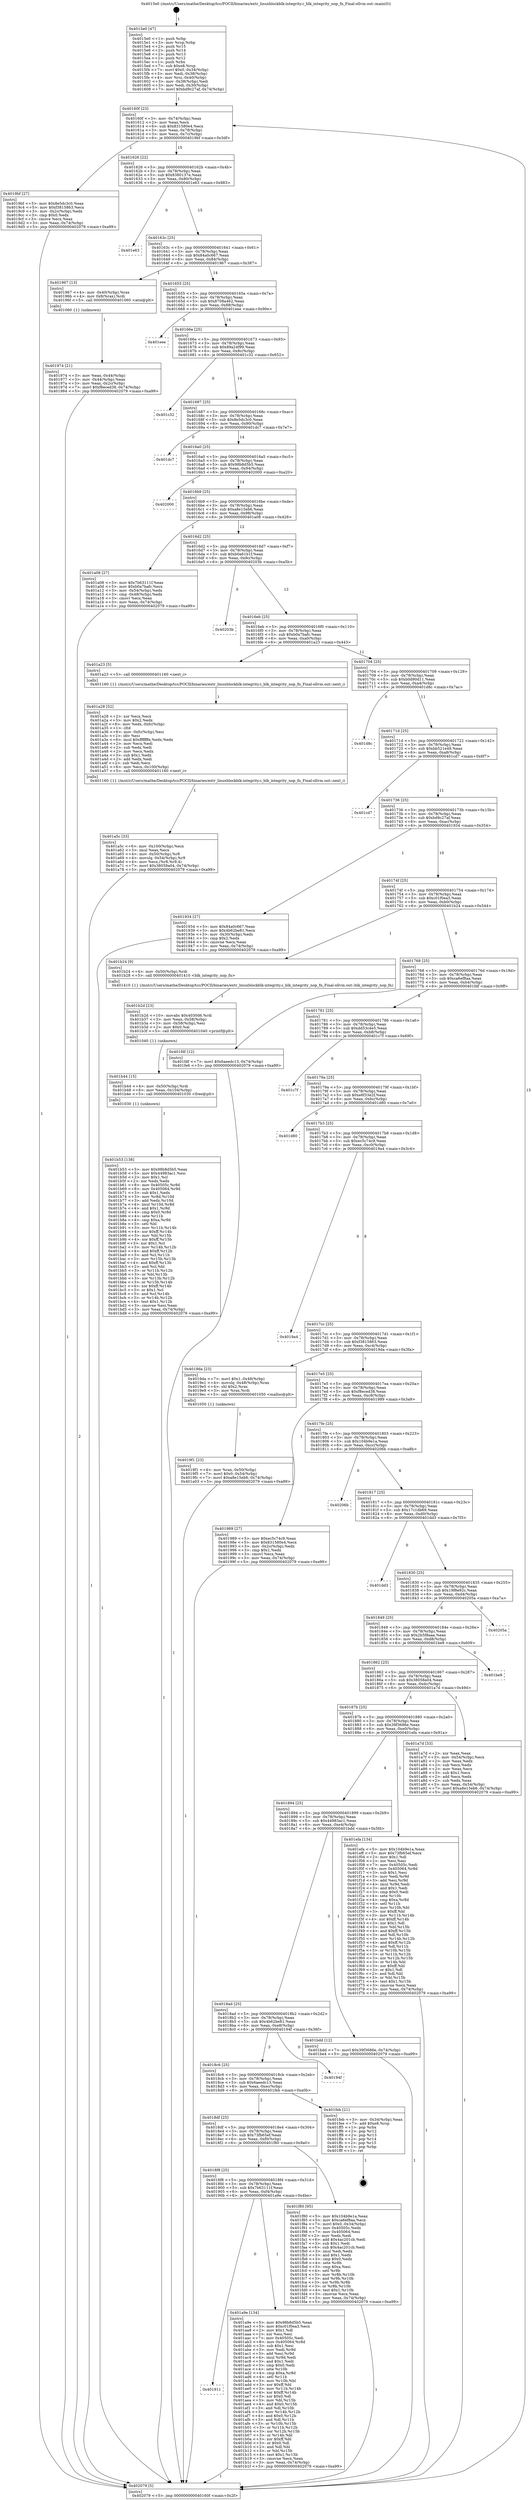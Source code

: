 digraph "0x4015e0" {
  label = "0x4015e0 (/mnt/c/Users/mathe/Desktop/tcc/POCII/binaries/extr_linuxblockblk-integrity.c_blk_integrity_nop_fn_Final-ollvm.out::main(0))"
  labelloc = "t"
  node[shape=record]

  Entry [label="",width=0.3,height=0.3,shape=circle,fillcolor=black,style=filled]
  "0x40160f" [label="{
     0x40160f [23]\l
     | [instrs]\l
     &nbsp;&nbsp;0x40160f \<+3\>: mov -0x74(%rbp),%eax\l
     &nbsp;&nbsp;0x401612 \<+2\>: mov %eax,%ecx\l
     &nbsp;&nbsp;0x401614 \<+6\>: sub $0x831580e4,%ecx\l
     &nbsp;&nbsp;0x40161a \<+3\>: mov %eax,-0x78(%rbp)\l
     &nbsp;&nbsp;0x40161d \<+3\>: mov %ecx,-0x7c(%rbp)\l
     &nbsp;&nbsp;0x401620 \<+6\>: je 00000000004019bf \<main+0x3df\>\l
  }"]
  "0x4019bf" [label="{
     0x4019bf [27]\l
     | [instrs]\l
     &nbsp;&nbsp;0x4019bf \<+5\>: mov $0x8e5dc3c0,%eax\l
     &nbsp;&nbsp;0x4019c4 \<+5\>: mov $0xf3815863,%ecx\l
     &nbsp;&nbsp;0x4019c9 \<+3\>: mov -0x2c(%rbp),%edx\l
     &nbsp;&nbsp;0x4019cc \<+3\>: cmp $0x0,%edx\l
     &nbsp;&nbsp;0x4019cf \<+3\>: cmove %ecx,%eax\l
     &nbsp;&nbsp;0x4019d2 \<+3\>: mov %eax,-0x74(%rbp)\l
     &nbsp;&nbsp;0x4019d5 \<+5\>: jmp 0000000000402079 \<main+0xa99\>\l
  }"]
  "0x401626" [label="{
     0x401626 [22]\l
     | [instrs]\l
     &nbsp;&nbsp;0x401626 \<+5\>: jmp 000000000040162b \<main+0x4b\>\l
     &nbsp;&nbsp;0x40162b \<+3\>: mov -0x78(%rbp),%eax\l
     &nbsp;&nbsp;0x40162e \<+5\>: sub $0x8380137e,%eax\l
     &nbsp;&nbsp;0x401633 \<+3\>: mov %eax,-0x80(%rbp)\l
     &nbsp;&nbsp;0x401636 \<+6\>: je 0000000000401e63 \<main+0x883\>\l
  }"]
  Exit [label="",width=0.3,height=0.3,shape=circle,fillcolor=black,style=filled,peripheries=2]
  "0x401e63" [label="{
     0x401e63\l
  }", style=dashed]
  "0x40163c" [label="{
     0x40163c [25]\l
     | [instrs]\l
     &nbsp;&nbsp;0x40163c \<+5\>: jmp 0000000000401641 \<main+0x61\>\l
     &nbsp;&nbsp;0x401641 \<+3\>: mov -0x78(%rbp),%eax\l
     &nbsp;&nbsp;0x401644 \<+5\>: sub $0x84a0c667,%eax\l
     &nbsp;&nbsp;0x401649 \<+6\>: mov %eax,-0x84(%rbp)\l
     &nbsp;&nbsp;0x40164f \<+6\>: je 0000000000401967 \<main+0x387\>\l
  }"]
  "0x401b53" [label="{
     0x401b53 [138]\l
     | [instrs]\l
     &nbsp;&nbsp;0x401b53 \<+5\>: mov $0x98b8d5b5,%eax\l
     &nbsp;&nbsp;0x401b58 \<+5\>: mov $0x44983ac1,%esi\l
     &nbsp;&nbsp;0x401b5d \<+2\>: mov $0x1,%cl\l
     &nbsp;&nbsp;0x401b5f \<+2\>: xor %edx,%edx\l
     &nbsp;&nbsp;0x401b61 \<+8\>: mov 0x40505c,%r8d\l
     &nbsp;&nbsp;0x401b69 \<+8\>: mov 0x405064,%r9d\l
     &nbsp;&nbsp;0x401b71 \<+3\>: sub $0x1,%edx\l
     &nbsp;&nbsp;0x401b74 \<+3\>: mov %r8d,%r10d\l
     &nbsp;&nbsp;0x401b77 \<+3\>: add %edx,%r10d\l
     &nbsp;&nbsp;0x401b7a \<+4\>: imul %r10d,%r8d\l
     &nbsp;&nbsp;0x401b7e \<+4\>: and $0x1,%r8d\l
     &nbsp;&nbsp;0x401b82 \<+4\>: cmp $0x0,%r8d\l
     &nbsp;&nbsp;0x401b86 \<+4\>: sete %r11b\l
     &nbsp;&nbsp;0x401b8a \<+4\>: cmp $0xa,%r9d\l
     &nbsp;&nbsp;0x401b8e \<+3\>: setl %bl\l
     &nbsp;&nbsp;0x401b91 \<+3\>: mov %r11b,%r14b\l
     &nbsp;&nbsp;0x401b94 \<+4\>: xor $0xff,%r14b\l
     &nbsp;&nbsp;0x401b98 \<+3\>: mov %bl,%r15b\l
     &nbsp;&nbsp;0x401b9b \<+4\>: xor $0xff,%r15b\l
     &nbsp;&nbsp;0x401b9f \<+3\>: xor $0x1,%cl\l
     &nbsp;&nbsp;0x401ba2 \<+3\>: mov %r14b,%r12b\l
     &nbsp;&nbsp;0x401ba5 \<+4\>: and $0xff,%r12b\l
     &nbsp;&nbsp;0x401ba9 \<+3\>: and %cl,%r11b\l
     &nbsp;&nbsp;0x401bac \<+3\>: mov %r15b,%r13b\l
     &nbsp;&nbsp;0x401baf \<+4\>: and $0xff,%r13b\l
     &nbsp;&nbsp;0x401bb3 \<+2\>: and %cl,%bl\l
     &nbsp;&nbsp;0x401bb5 \<+3\>: or %r11b,%r12b\l
     &nbsp;&nbsp;0x401bb8 \<+3\>: or %bl,%r13b\l
     &nbsp;&nbsp;0x401bbb \<+3\>: xor %r13b,%r12b\l
     &nbsp;&nbsp;0x401bbe \<+3\>: or %r15b,%r14b\l
     &nbsp;&nbsp;0x401bc1 \<+4\>: xor $0xff,%r14b\l
     &nbsp;&nbsp;0x401bc5 \<+3\>: or $0x1,%cl\l
     &nbsp;&nbsp;0x401bc8 \<+3\>: and %cl,%r14b\l
     &nbsp;&nbsp;0x401bcb \<+3\>: or %r14b,%r12b\l
     &nbsp;&nbsp;0x401bce \<+4\>: test $0x1,%r12b\l
     &nbsp;&nbsp;0x401bd2 \<+3\>: cmovne %esi,%eax\l
     &nbsp;&nbsp;0x401bd5 \<+3\>: mov %eax,-0x74(%rbp)\l
     &nbsp;&nbsp;0x401bd8 \<+5\>: jmp 0000000000402079 \<main+0xa99\>\l
  }"]
  "0x401967" [label="{
     0x401967 [13]\l
     | [instrs]\l
     &nbsp;&nbsp;0x401967 \<+4\>: mov -0x40(%rbp),%rax\l
     &nbsp;&nbsp;0x40196b \<+4\>: mov 0x8(%rax),%rdi\l
     &nbsp;&nbsp;0x40196f \<+5\>: call 0000000000401060 \<atoi@plt\>\l
     | [calls]\l
     &nbsp;&nbsp;0x401060 \{1\} (unknown)\l
  }"]
  "0x401655" [label="{
     0x401655 [25]\l
     | [instrs]\l
     &nbsp;&nbsp;0x401655 \<+5\>: jmp 000000000040165a \<main+0x7a\>\l
     &nbsp;&nbsp;0x40165a \<+3\>: mov -0x78(%rbp),%eax\l
     &nbsp;&nbsp;0x40165d \<+5\>: sub $0x8708a462,%eax\l
     &nbsp;&nbsp;0x401662 \<+6\>: mov %eax,-0x88(%rbp)\l
     &nbsp;&nbsp;0x401668 \<+6\>: je 0000000000401eee \<main+0x90e\>\l
  }"]
  "0x401b44" [label="{
     0x401b44 [15]\l
     | [instrs]\l
     &nbsp;&nbsp;0x401b44 \<+4\>: mov -0x50(%rbp),%rdi\l
     &nbsp;&nbsp;0x401b48 \<+6\>: mov %eax,-0x104(%rbp)\l
     &nbsp;&nbsp;0x401b4e \<+5\>: call 0000000000401030 \<free@plt\>\l
     | [calls]\l
     &nbsp;&nbsp;0x401030 \{1\} (unknown)\l
  }"]
  "0x401eee" [label="{
     0x401eee\l
  }", style=dashed]
  "0x40166e" [label="{
     0x40166e [25]\l
     | [instrs]\l
     &nbsp;&nbsp;0x40166e \<+5\>: jmp 0000000000401673 \<main+0x93\>\l
     &nbsp;&nbsp;0x401673 \<+3\>: mov -0x78(%rbp),%eax\l
     &nbsp;&nbsp;0x401676 \<+5\>: sub $0x89a24f99,%eax\l
     &nbsp;&nbsp;0x40167b \<+6\>: mov %eax,-0x8c(%rbp)\l
     &nbsp;&nbsp;0x401681 \<+6\>: je 0000000000401c32 \<main+0x652\>\l
  }"]
  "0x401b2d" [label="{
     0x401b2d [23]\l
     | [instrs]\l
     &nbsp;&nbsp;0x401b2d \<+10\>: movabs $0x4030d6,%rdi\l
     &nbsp;&nbsp;0x401b37 \<+3\>: mov %eax,-0x58(%rbp)\l
     &nbsp;&nbsp;0x401b3a \<+3\>: mov -0x58(%rbp),%esi\l
     &nbsp;&nbsp;0x401b3d \<+2\>: mov $0x0,%al\l
     &nbsp;&nbsp;0x401b3f \<+5\>: call 0000000000401040 \<printf@plt\>\l
     | [calls]\l
     &nbsp;&nbsp;0x401040 \{1\} (unknown)\l
  }"]
  "0x401c32" [label="{
     0x401c32\l
  }", style=dashed]
  "0x401687" [label="{
     0x401687 [25]\l
     | [instrs]\l
     &nbsp;&nbsp;0x401687 \<+5\>: jmp 000000000040168c \<main+0xac\>\l
     &nbsp;&nbsp;0x40168c \<+3\>: mov -0x78(%rbp),%eax\l
     &nbsp;&nbsp;0x40168f \<+5\>: sub $0x8e5dc3c0,%eax\l
     &nbsp;&nbsp;0x401694 \<+6\>: mov %eax,-0x90(%rbp)\l
     &nbsp;&nbsp;0x40169a \<+6\>: je 0000000000401dc7 \<main+0x7e7\>\l
  }"]
  "0x401911" [label="{
     0x401911\l
  }", style=dashed]
  "0x401dc7" [label="{
     0x401dc7\l
  }", style=dashed]
  "0x4016a0" [label="{
     0x4016a0 [25]\l
     | [instrs]\l
     &nbsp;&nbsp;0x4016a0 \<+5\>: jmp 00000000004016a5 \<main+0xc5\>\l
     &nbsp;&nbsp;0x4016a5 \<+3\>: mov -0x78(%rbp),%eax\l
     &nbsp;&nbsp;0x4016a8 \<+5\>: sub $0x98b8d5b5,%eax\l
     &nbsp;&nbsp;0x4016ad \<+6\>: mov %eax,-0x94(%rbp)\l
     &nbsp;&nbsp;0x4016b3 \<+6\>: je 0000000000402000 \<main+0xa20\>\l
  }"]
  "0x401a9e" [label="{
     0x401a9e [134]\l
     | [instrs]\l
     &nbsp;&nbsp;0x401a9e \<+5\>: mov $0x98b8d5b5,%eax\l
     &nbsp;&nbsp;0x401aa3 \<+5\>: mov $0xc01f0ea3,%ecx\l
     &nbsp;&nbsp;0x401aa8 \<+2\>: mov $0x1,%dl\l
     &nbsp;&nbsp;0x401aaa \<+2\>: xor %esi,%esi\l
     &nbsp;&nbsp;0x401aac \<+7\>: mov 0x40505c,%edi\l
     &nbsp;&nbsp;0x401ab3 \<+8\>: mov 0x405064,%r8d\l
     &nbsp;&nbsp;0x401abb \<+3\>: sub $0x1,%esi\l
     &nbsp;&nbsp;0x401abe \<+3\>: mov %edi,%r9d\l
     &nbsp;&nbsp;0x401ac1 \<+3\>: add %esi,%r9d\l
     &nbsp;&nbsp;0x401ac4 \<+4\>: imul %r9d,%edi\l
     &nbsp;&nbsp;0x401ac8 \<+3\>: and $0x1,%edi\l
     &nbsp;&nbsp;0x401acb \<+3\>: cmp $0x0,%edi\l
     &nbsp;&nbsp;0x401ace \<+4\>: sete %r10b\l
     &nbsp;&nbsp;0x401ad2 \<+4\>: cmp $0xa,%r8d\l
     &nbsp;&nbsp;0x401ad6 \<+4\>: setl %r11b\l
     &nbsp;&nbsp;0x401ada \<+3\>: mov %r10b,%bl\l
     &nbsp;&nbsp;0x401add \<+3\>: xor $0xff,%bl\l
     &nbsp;&nbsp;0x401ae0 \<+3\>: mov %r11b,%r14b\l
     &nbsp;&nbsp;0x401ae3 \<+4\>: xor $0xff,%r14b\l
     &nbsp;&nbsp;0x401ae7 \<+3\>: xor $0x0,%dl\l
     &nbsp;&nbsp;0x401aea \<+3\>: mov %bl,%r15b\l
     &nbsp;&nbsp;0x401aed \<+4\>: and $0x0,%r15b\l
     &nbsp;&nbsp;0x401af1 \<+3\>: and %dl,%r10b\l
     &nbsp;&nbsp;0x401af4 \<+3\>: mov %r14b,%r12b\l
     &nbsp;&nbsp;0x401af7 \<+4\>: and $0x0,%r12b\l
     &nbsp;&nbsp;0x401afb \<+3\>: and %dl,%r11b\l
     &nbsp;&nbsp;0x401afe \<+3\>: or %r10b,%r15b\l
     &nbsp;&nbsp;0x401b01 \<+3\>: or %r11b,%r12b\l
     &nbsp;&nbsp;0x401b04 \<+3\>: xor %r12b,%r15b\l
     &nbsp;&nbsp;0x401b07 \<+3\>: or %r14b,%bl\l
     &nbsp;&nbsp;0x401b0a \<+3\>: xor $0xff,%bl\l
     &nbsp;&nbsp;0x401b0d \<+3\>: or $0x0,%dl\l
     &nbsp;&nbsp;0x401b10 \<+2\>: and %dl,%bl\l
     &nbsp;&nbsp;0x401b12 \<+3\>: or %bl,%r15b\l
     &nbsp;&nbsp;0x401b15 \<+4\>: test $0x1,%r15b\l
     &nbsp;&nbsp;0x401b19 \<+3\>: cmovne %ecx,%eax\l
     &nbsp;&nbsp;0x401b1c \<+3\>: mov %eax,-0x74(%rbp)\l
     &nbsp;&nbsp;0x401b1f \<+5\>: jmp 0000000000402079 \<main+0xa99\>\l
  }"]
  "0x402000" [label="{
     0x402000\l
  }", style=dashed]
  "0x4016b9" [label="{
     0x4016b9 [25]\l
     | [instrs]\l
     &nbsp;&nbsp;0x4016b9 \<+5\>: jmp 00000000004016be \<main+0xde\>\l
     &nbsp;&nbsp;0x4016be \<+3\>: mov -0x78(%rbp),%eax\l
     &nbsp;&nbsp;0x4016c1 \<+5\>: sub $0xa8e15eb6,%eax\l
     &nbsp;&nbsp;0x4016c6 \<+6\>: mov %eax,-0x98(%rbp)\l
     &nbsp;&nbsp;0x4016cc \<+6\>: je 0000000000401a08 \<main+0x428\>\l
  }"]
  "0x4018f8" [label="{
     0x4018f8 [25]\l
     | [instrs]\l
     &nbsp;&nbsp;0x4018f8 \<+5\>: jmp 00000000004018fd \<main+0x31d\>\l
     &nbsp;&nbsp;0x4018fd \<+3\>: mov -0x78(%rbp),%eax\l
     &nbsp;&nbsp;0x401900 \<+5\>: sub $0x7b63111f,%eax\l
     &nbsp;&nbsp;0x401905 \<+6\>: mov %eax,-0xf4(%rbp)\l
     &nbsp;&nbsp;0x40190b \<+6\>: je 0000000000401a9e \<main+0x4be\>\l
  }"]
  "0x401a08" [label="{
     0x401a08 [27]\l
     | [instrs]\l
     &nbsp;&nbsp;0x401a08 \<+5\>: mov $0x7b63111f,%eax\l
     &nbsp;&nbsp;0x401a0d \<+5\>: mov $0xb0a7bafc,%ecx\l
     &nbsp;&nbsp;0x401a12 \<+3\>: mov -0x54(%rbp),%edx\l
     &nbsp;&nbsp;0x401a15 \<+3\>: cmp -0x48(%rbp),%edx\l
     &nbsp;&nbsp;0x401a18 \<+3\>: cmovl %ecx,%eax\l
     &nbsp;&nbsp;0x401a1b \<+3\>: mov %eax,-0x74(%rbp)\l
     &nbsp;&nbsp;0x401a1e \<+5\>: jmp 0000000000402079 \<main+0xa99\>\l
  }"]
  "0x4016d2" [label="{
     0x4016d2 [25]\l
     | [instrs]\l
     &nbsp;&nbsp;0x4016d2 \<+5\>: jmp 00000000004016d7 \<main+0xf7\>\l
     &nbsp;&nbsp;0x4016d7 \<+3\>: mov -0x78(%rbp),%eax\l
     &nbsp;&nbsp;0x4016da \<+5\>: sub $0xb0a61b1f,%eax\l
     &nbsp;&nbsp;0x4016df \<+6\>: mov %eax,-0x9c(%rbp)\l
     &nbsp;&nbsp;0x4016e5 \<+6\>: je 000000000040203b \<main+0xa5b\>\l
  }"]
  "0x401f80" [label="{
     0x401f80 [95]\l
     | [instrs]\l
     &nbsp;&nbsp;0x401f80 \<+5\>: mov $0x104b9e1a,%eax\l
     &nbsp;&nbsp;0x401f85 \<+5\>: mov $0xca6ef8aa,%ecx\l
     &nbsp;&nbsp;0x401f8a \<+7\>: movl $0x0,-0x34(%rbp)\l
     &nbsp;&nbsp;0x401f91 \<+7\>: mov 0x40505c,%edx\l
     &nbsp;&nbsp;0x401f98 \<+7\>: mov 0x405064,%esi\l
     &nbsp;&nbsp;0x401f9f \<+2\>: mov %edx,%edi\l
     &nbsp;&nbsp;0x401fa1 \<+6\>: add $0x4ac201cb,%edi\l
     &nbsp;&nbsp;0x401fa7 \<+3\>: sub $0x1,%edi\l
     &nbsp;&nbsp;0x401faa \<+6\>: sub $0x4ac201cb,%edi\l
     &nbsp;&nbsp;0x401fb0 \<+3\>: imul %edi,%edx\l
     &nbsp;&nbsp;0x401fb3 \<+3\>: and $0x1,%edx\l
     &nbsp;&nbsp;0x401fb6 \<+3\>: cmp $0x0,%edx\l
     &nbsp;&nbsp;0x401fb9 \<+4\>: sete %r8b\l
     &nbsp;&nbsp;0x401fbd \<+3\>: cmp $0xa,%esi\l
     &nbsp;&nbsp;0x401fc0 \<+4\>: setl %r9b\l
     &nbsp;&nbsp;0x401fc4 \<+3\>: mov %r8b,%r10b\l
     &nbsp;&nbsp;0x401fc7 \<+3\>: and %r9b,%r10b\l
     &nbsp;&nbsp;0x401fca \<+3\>: xor %r9b,%r8b\l
     &nbsp;&nbsp;0x401fcd \<+3\>: or %r8b,%r10b\l
     &nbsp;&nbsp;0x401fd0 \<+4\>: test $0x1,%r10b\l
     &nbsp;&nbsp;0x401fd4 \<+3\>: cmovne %ecx,%eax\l
     &nbsp;&nbsp;0x401fd7 \<+3\>: mov %eax,-0x74(%rbp)\l
     &nbsp;&nbsp;0x401fda \<+5\>: jmp 0000000000402079 \<main+0xa99\>\l
  }"]
  "0x40203b" [label="{
     0x40203b\l
  }", style=dashed]
  "0x4016eb" [label="{
     0x4016eb [25]\l
     | [instrs]\l
     &nbsp;&nbsp;0x4016eb \<+5\>: jmp 00000000004016f0 \<main+0x110\>\l
     &nbsp;&nbsp;0x4016f0 \<+3\>: mov -0x78(%rbp),%eax\l
     &nbsp;&nbsp;0x4016f3 \<+5\>: sub $0xb0a7bafc,%eax\l
     &nbsp;&nbsp;0x4016f8 \<+6\>: mov %eax,-0xa0(%rbp)\l
     &nbsp;&nbsp;0x4016fe \<+6\>: je 0000000000401a23 \<main+0x443\>\l
  }"]
  "0x4018df" [label="{
     0x4018df [25]\l
     | [instrs]\l
     &nbsp;&nbsp;0x4018df \<+5\>: jmp 00000000004018e4 \<main+0x304\>\l
     &nbsp;&nbsp;0x4018e4 \<+3\>: mov -0x78(%rbp),%eax\l
     &nbsp;&nbsp;0x4018e7 \<+5\>: sub $0x73fb65ef,%eax\l
     &nbsp;&nbsp;0x4018ec \<+6\>: mov %eax,-0xf0(%rbp)\l
     &nbsp;&nbsp;0x4018f2 \<+6\>: je 0000000000401f80 \<main+0x9a0\>\l
  }"]
  "0x401a23" [label="{
     0x401a23 [5]\l
     | [instrs]\l
     &nbsp;&nbsp;0x401a23 \<+5\>: call 0000000000401160 \<next_i\>\l
     | [calls]\l
     &nbsp;&nbsp;0x401160 \{1\} (/mnt/c/Users/mathe/Desktop/tcc/POCII/binaries/extr_linuxblockblk-integrity.c_blk_integrity_nop_fn_Final-ollvm.out::next_i)\l
  }"]
  "0x401704" [label="{
     0x401704 [25]\l
     | [instrs]\l
     &nbsp;&nbsp;0x401704 \<+5\>: jmp 0000000000401709 \<main+0x129\>\l
     &nbsp;&nbsp;0x401709 \<+3\>: mov -0x78(%rbp),%eax\l
     &nbsp;&nbsp;0x40170c \<+5\>: sub $0xb0d90d11,%eax\l
     &nbsp;&nbsp;0x401711 \<+6\>: mov %eax,-0xa4(%rbp)\l
     &nbsp;&nbsp;0x401717 \<+6\>: je 0000000000401d8c \<main+0x7ac\>\l
  }"]
  "0x401feb" [label="{
     0x401feb [21]\l
     | [instrs]\l
     &nbsp;&nbsp;0x401feb \<+3\>: mov -0x34(%rbp),%eax\l
     &nbsp;&nbsp;0x401fee \<+7\>: add $0xe8,%rsp\l
     &nbsp;&nbsp;0x401ff5 \<+1\>: pop %rbx\l
     &nbsp;&nbsp;0x401ff6 \<+2\>: pop %r12\l
     &nbsp;&nbsp;0x401ff8 \<+2\>: pop %r13\l
     &nbsp;&nbsp;0x401ffa \<+2\>: pop %r14\l
     &nbsp;&nbsp;0x401ffc \<+2\>: pop %r15\l
     &nbsp;&nbsp;0x401ffe \<+1\>: pop %rbp\l
     &nbsp;&nbsp;0x401fff \<+1\>: ret\l
  }"]
  "0x401d8c" [label="{
     0x401d8c\l
  }", style=dashed]
  "0x40171d" [label="{
     0x40171d [25]\l
     | [instrs]\l
     &nbsp;&nbsp;0x40171d \<+5\>: jmp 0000000000401722 \<main+0x142\>\l
     &nbsp;&nbsp;0x401722 \<+3\>: mov -0x78(%rbp),%eax\l
     &nbsp;&nbsp;0x401725 \<+5\>: sub $0xbb521e49,%eax\l
     &nbsp;&nbsp;0x40172a \<+6\>: mov %eax,-0xa8(%rbp)\l
     &nbsp;&nbsp;0x401730 \<+6\>: je 0000000000401cd7 \<main+0x6f7\>\l
  }"]
  "0x4018c6" [label="{
     0x4018c6 [25]\l
     | [instrs]\l
     &nbsp;&nbsp;0x4018c6 \<+5\>: jmp 00000000004018cb \<main+0x2eb\>\l
     &nbsp;&nbsp;0x4018cb \<+3\>: mov -0x78(%rbp),%eax\l
     &nbsp;&nbsp;0x4018ce \<+5\>: sub $0x6aeedc13,%eax\l
     &nbsp;&nbsp;0x4018d3 \<+6\>: mov %eax,-0xec(%rbp)\l
     &nbsp;&nbsp;0x4018d9 \<+6\>: je 0000000000401feb \<main+0xa0b\>\l
  }"]
  "0x401cd7" [label="{
     0x401cd7\l
  }", style=dashed]
  "0x401736" [label="{
     0x401736 [25]\l
     | [instrs]\l
     &nbsp;&nbsp;0x401736 \<+5\>: jmp 000000000040173b \<main+0x15b\>\l
     &nbsp;&nbsp;0x40173b \<+3\>: mov -0x78(%rbp),%eax\l
     &nbsp;&nbsp;0x40173e \<+5\>: sub $0xbd9c27af,%eax\l
     &nbsp;&nbsp;0x401743 \<+6\>: mov %eax,-0xac(%rbp)\l
     &nbsp;&nbsp;0x401749 \<+6\>: je 0000000000401934 \<main+0x354\>\l
  }"]
  "0x40194f" [label="{
     0x40194f\l
  }", style=dashed]
  "0x401934" [label="{
     0x401934 [27]\l
     | [instrs]\l
     &nbsp;&nbsp;0x401934 \<+5\>: mov $0x84a0c667,%eax\l
     &nbsp;&nbsp;0x401939 \<+5\>: mov $0x4b62be81,%ecx\l
     &nbsp;&nbsp;0x40193e \<+3\>: mov -0x30(%rbp),%edx\l
     &nbsp;&nbsp;0x401941 \<+3\>: cmp $0x2,%edx\l
     &nbsp;&nbsp;0x401944 \<+3\>: cmovne %ecx,%eax\l
     &nbsp;&nbsp;0x401947 \<+3\>: mov %eax,-0x74(%rbp)\l
     &nbsp;&nbsp;0x40194a \<+5\>: jmp 0000000000402079 \<main+0xa99\>\l
  }"]
  "0x40174f" [label="{
     0x40174f [25]\l
     | [instrs]\l
     &nbsp;&nbsp;0x40174f \<+5\>: jmp 0000000000401754 \<main+0x174\>\l
     &nbsp;&nbsp;0x401754 \<+3\>: mov -0x78(%rbp),%eax\l
     &nbsp;&nbsp;0x401757 \<+5\>: sub $0xc01f0ea3,%eax\l
     &nbsp;&nbsp;0x40175c \<+6\>: mov %eax,-0xb0(%rbp)\l
     &nbsp;&nbsp;0x401762 \<+6\>: je 0000000000401b24 \<main+0x544\>\l
  }"]
  "0x402079" [label="{
     0x402079 [5]\l
     | [instrs]\l
     &nbsp;&nbsp;0x402079 \<+5\>: jmp 000000000040160f \<main+0x2f\>\l
  }"]
  "0x4015e0" [label="{
     0x4015e0 [47]\l
     | [instrs]\l
     &nbsp;&nbsp;0x4015e0 \<+1\>: push %rbp\l
     &nbsp;&nbsp;0x4015e1 \<+3\>: mov %rsp,%rbp\l
     &nbsp;&nbsp;0x4015e4 \<+2\>: push %r15\l
     &nbsp;&nbsp;0x4015e6 \<+2\>: push %r14\l
     &nbsp;&nbsp;0x4015e8 \<+2\>: push %r13\l
     &nbsp;&nbsp;0x4015ea \<+2\>: push %r12\l
     &nbsp;&nbsp;0x4015ec \<+1\>: push %rbx\l
     &nbsp;&nbsp;0x4015ed \<+7\>: sub $0xe8,%rsp\l
     &nbsp;&nbsp;0x4015f4 \<+7\>: movl $0x0,-0x34(%rbp)\l
     &nbsp;&nbsp;0x4015fb \<+3\>: mov %edi,-0x38(%rbp)\l
     &nbsp;&nbsp;0x4015fe \<+4\>: mov %rsi,-0x40(%rbp)\l
     &nbsp;&nbsp;0x401602 \<+3\>: mov -0x38(%rbp),%edi\l
     &nbsp;&nbsp;0x401605 \<+3\>: mov %edi,-0x30(%rbp)\l
     &nbsp;&nbsp;0x401608 \<+7\>: movl $0xbd9c27af,-0x74(%rbp)\l
  }"]
  "0x401974" [label="{
     0x401974 [21]\l
     | [instrs]\l
     &nbsp;&nbsp;0x401974 \<+3\>: mov %eax,-0x44(%rbp)\l
     &nbsp;&nbsp;0x401977 \<+3\>: mov -0x44(%rbp),%eax\l
     &nbsp;&nbsp;0x40197a \<+3\>: mov %eax,-0x2c(%rbp)\l
     &nbsp;&nbsp;0x40197d \<+7\>: movl $0xf8eced38,-0x74(%rbp)\l
     &nbsp;&nbsp;0x401984 \<+5\>: jmp 0000000000402079 \<main+0xa99\>\l
  }"]
  "0x4018ad" [label="{
     0x4018ad [25]\l
     | [instrs]\l
     &nbsp;&nbsp;0x4018ad \<+5\>: jmp 00000000004018b2 \<main+0x2d2\>\l
     &nbsp;&nbsp;0x4018b2 \<+3\>: mov -0x78(%rbp),%eax\l
     &nbsp;&nbsp;0x4018b5 \<+5\>: sub $0x4b62be81,%eax\l
     &nbsp;&nbsp;0x4018ba \<+6\>: mov %eax,-0xe8(%rbp)\l
     &nbsp;&nbsp;0x4018c0 \<+6\>: je 000000000040194f \<main+0x36f\>\l
  }"]
  "0x401b24" [label="{
     0x401b24 [9]\l
     | [instrs]\l
     &nbsp;&nbsp;0x401b24 \<+4\>: mov -0x50(%rbp),%rdi\l
     &nbsp;&nbsp;0x401b28 \<+5\>: call 0000000000401410 \<blk_integrity_nop_fn\>\l
     | [calls]\l
     &nbsp;&nbsp;0x401410 \{1\} (/mnt/c/Users/mathe/Desktop/tcc/POCII/binaries/extr_linuxblockblk-integrity.c_blk_integrity_nop_fn_Final-ollvm.out::blk_integrity_nop_fn)\l
  }"]
  "0x401768" [label="{
     0x401768 [25]\l
     | [instrs]\l
     &nbsp;&nbsp;0x401768 \<+5\>: jmp 000000000040176d \<main+0x18d\>\l
     &nbsp;&nbsp;0x40176d \<+3\>: mov -0x78(%rbp),%eax\l
     &nbsp;&nbsp;0x401770 \<+5\>: sub $0xca6ef8aa,%eax\l
     &nbsp;&nbsp;0x401775 \<+6\>: mov %eax,-0xb4(%rbp)\l
     &nbsp;&nbsp;0x40177b \<+6\>: je 0000000000401fdf \<main+0x9ff\>\l
  }"]
  "0x401bdd" [label="{
     0x401bdd [12]\l
     | [instrs]\l
     &nbsp;&nbsp;0x401bdd \<+7\>: movl $0x39f3686e,-0x74(%rbp)\l
     &nbsp;&nbsp;0x401be4 \<+5\>: jmp 0000000000402079 \<main+0xa99\>\l
  }"]
  "0x401fdf" [label="{
     0x401fdf [12]\l
     | [instrs]\l
     &nbsp;&nbsp;0x401fdf \<+7\>: movl $0x6aeedc13,-0x74(%rbp)\l
     &nbsp;&nbsp;0x401fe6 \<+5\>: jmp 0000000000402079 \<main+0xa99\>\l
  }"]
  "0x401781" [label="{
     0x401781 [25]\l
     | [instrs]\l
     &nbsp;&nbsp;0x401781 \<+5\>: jmp 0000000000401786 \<main+0x1a6\>\l
     &nbsp;&nbsp;0x401786 \<+3\>: mov -0x78(%rbp),%eax\l
     &nbsp;&nbsp;0x401789 \<+5\>: sub $0xdd53c4e5,%eax\l
     &nbsp;&nbsp;0x40178e \<+6\>: mov %eax,-0xb8(%rbp)\l
     &nbsp;&nbsp;0x401794 \<+6\>: je 0000000000401c7f \<main+0x69f\>\l
  }"]
  "0x401894" [label="{
     0x401894 [25]\l
     | [instrs]\l
     &nbsp;&nbsp;0x401894 \<+5\>: jmp 0000000000401899 \<main+0x2b9\>\l
     &nbsp;&nbsp;0x401899 \<+3\>: mov -0x78(%rbp),%eax\l
     &nbsp;&nbsp;0x40189c \<+5\>: sub $0x44983ac1,%eax\l
     &nbsp;&nbsp;0x4018a1 \<+6\>: mov %eax,-0xe4(%rbp)\l
     &nbsp;&nbsp;0x4018a7 \<+6\>: je 0000000000401bdd \<main+0x5fd\>\l
  }"]
  "0x401c7f" [label="{
     0x401c7f\l
  }", style=dashed]
  "0x40179a" [label="{
     0x40179a [25]\l
     | [instrs]\l
     &nbsp;&nbsp;0x40179a \<+5\>: jmp 000000000040179f \<main+0x1bf\>\l
     &nbsp;&nbsp;0x40179f \<+3\>: mov -0x78(%rbp),%eax\l
     &nbsp;&nbsp;0x4017a2 \<+5\>: sub $0xe6f33e2f,%eax\l
     &nbsp;&nbsp;0x4017a7 \<+6\>: mov %eax,-0xbc(%rbp)\l
     &nbsp;&nbsp;0x4017ad \<+6\>: je 0000000000401d80 \<main+0x7a0\>\l
  }"]
  "0x401efa" [label="{
     0x401efa [134]\l
     | [instrs]\l
     &nbsp;&nbsp;0x401efa \<+5\>: mov $0x104b9e1a,%eax\l
     &nbsp;&nbsp;0x401eff \<+5\>: mov $0x73fb65ef,%ecx\l
     &nbsp;&nbsp;0x401f04 \<+2\>: mov $0x1,%dl\l
     &nbsp;&nbsp;0x401f06 \<+2\>: xor %esi,%esi\l
     &nbsp;&nbsp;0x401f08 \<+7\>: mov 0x40505c,%edi\l
     &nbsp;&nbsp;0x401f0f \<+8\>: mov 0x405064,%r8d\l
     &nbsp;&nbsp;0x401f17 \<+3\>: sub $0x1,%esi\l
     &nbsp;&nbsp;0x401f1a \<+3\>: mov %edi,%r9d\l
     &nbsp;&nbsp;0x401f1d \<+3\>: add %esi,%r9d\l
     &nbsp;&nbsp;0x401f20 \<+4\>: imul %r9d,%edi\l
     &nbsp;&nbsp;0x401f24 \<+3\>: and $0x1,%edi\l
     &nbsp;&nbsp;0x401f27 \<+3\>: cmp $0x0,%edi\l
     &nbsp;&nbsp;0x401f2a \<+4\>: sete %r10b\l
     &nbsp;&nbsp;0x401f2e \<+4\>: cmp $0xa,%r8d\l
     &nbsp;&nbsp;0x401f32 \<+4\>: setl %r11b\l
     &nbsp;&nbsp;0x401f36 \<+3\>: mov %r10b,%bl\l
     &nbsp;&nbsp;0x401f39 \<+3\>: xor $0xff,%bl\l
     &nbsp;&nbsp;0x401f3c \<+3\>: mov %r11b,%r14b\l
     &nbsp;&nbsp;0x401f3f \<+4\>: xor $0xff,%r14b\l
     &nbsp;&nbsp;0x401f43 \<+3\>: xor $0x1,%dl\l
     &nbsp;&nbsp;0x401f46 \<+3\>: mov %bl,%r15b\l
     &nbsp;&nbsp;0x401f49 \<+4\>: and $0xff,%r15b\l
     &nbsp;&nbsp;0x401f4d \<+3\>: and %dl,%r10b\l
     &nbsp;&nbsp;0x401f50 \<+3\>: mov %r14b,%r12b\l
     &nbsp;&nbsp;0x401f53 \<+4\>: and $0xff,%r12b\l
     &nbsp;&nbsp;0x401f57 \<+3\>: and %dl,%r11b\l
     &nbsp;&nbsp;0x401f5a \<+3\>: or %r10b,%r15b\l
     &nbsp;&nbsp;0x401f5d \<+3\>: or %r11b,%r12b\l
     &nbsp;&nbsp;0x401f60 \<+3\>: xor %r12b,%r15b\l
     &nbsp;&nbsp;0x401f63 \<+3\>: or %r14b,%bl\l
     &nbsp;&nbsp;0x401f66 \<+3\>: xor $0xff,%bl\l
     &nbsp;&nbsp;0x401f69 \<+3\>: or $0x1,%dl\l
     &nbsp;&nbsp;0x401f6c \<+2\>: and %dl,%bl\l
     &nbsp;&nbsp;0x401f6e \<+3\>: or %bl,%r15b\l
     &nbsp;&nbsp;0x401f71 \<+4\>: test $0x1,%r15b\l
     &nbsp;&nbsp;0x401f75 \<+3\>: cmovne %ecx,%eax\l
     &nbsp;&nbsp;0x401f78 \<+3\>: mov %eax,-0x74(%rbp)\l
     &nbsp;&nbsp;0x401f7b \<+5\>: jmp 0000000000402079 \<main+0xa99\>\l
  }"]
  "0x401d80" [label="{
     0x401d80\l
  }", style=dashed]
  "0x4017b3" [label="{
     0x4017b3 [25]\l
     | [instrs]\l
     &nbsp;&nbsp;0x4017b3 \<+5\>: jmp 00000000004017b8 \<main+0x1d8\>\l
     &nbsp;&nbsp;0x4017b8 \<+3\>: mov -0x78(%rbp),%eax\l
     &nbsp;&nbsp;0x4017bb \<+5\>: sub $0xec5c74c9,%eax\l
     &nbsp;&nbsp;0x4017c0 \<+6\>: mov %eax,-0xc0(%rbp)\l
     &nbsp;&nbsp;0x4017c6 \<+6\>: je 00000000004019a4 \<main+0x3c4\>\l
  }"]
  "0x40187b" [label="{
     0x40187b [25]\l
     | [instrs]\l
     &nbsp;&nbsp;0x40187b \<+5\>: jmp 0000000000401880 \<main+0x2a0\>\l
     &nbsp;&nbsp;0x401880 \<+3\>: mov -0x78(%rbp),%eax\l
     &nbsp;&nbsp;0x401883 \<+5\>: sub $0x39f3686e,%eax\l
     &nbsp;&nbsp;0x401888 \<+6\>: mov %eax,-0xe0(%rbp)\l
     &nbsp;&nbsp;0x40188e \<+6\>: je 0000000000401efa \<main+0x91a\>\l
  }"]
  "0x4019a4" [label="{
     0x4019a4\l
  }", style=dashed]
  "0x4017cc" [label="{
     0x4017cc [25]\l
     | [instrs]\l
     &nbsp;&nbsp;0x4017cc \<+5\>: jmp 00000000004017d1 \<main+0x1f1\>\l
     &nbsp;&nbsp;0x4017d1 \<+3\>: mov -0x78(%rbp),%eax\l
     &nbsp;&nbsp;0x4017d4 \<+5\>: sub $0xf3815863,%eax\l
     &nbsp;&nbsp;0x4017d9 \<+6\>: mov %eax,-0xc4(%rbp)\l
     &nbsp;&nbsp;0x4017df \<+6\>: je 00000000004019da \<main+0x3fa\>\l
  }"]
  "0x401a7d" [label="{
     0x401a7d [33]\l
     | [instrs]\l
     &nbsp;&nbsp;0x401a7d \<+2\>: xor %eax,%eax\l
     &nbsp;&nbsp;0x401a7f \<+3\>: mov -0x54(%rbp),%ecx\l
     &nbsp;&nbsp;0x401a82 \<+2\>: mov %eax,%edx\l
     &nbsp;&nbsp;0x401a84 \<+2\>: sub %ecx,%edx\l
     &nbsp;&nbsp;0x401a86 \<+2\>: mov %eax,%ecx\l
     &nbsp;&nbsp;0x401a88 \<+3\>: sub $0x1,%ecx\l
     &nbsp;&nbsp;0x401a8b \<+2\>: add %ecx,%edx\l
     &nbsp;&nbsp;0x401a8d \<+2\>: sub %edx,%eax\l
     &nbsp;&nbsp;0x401a8f \<+3\>: mov %eax,-0x54(%rbp)\l
     &nbsp;&nbsp;0x401a92 \<+7\>: movl $0xa8e15eb6,-0x74(%rbp)\l
     &nbsp;&nbsp;0x401a99 \<+5\>: jmp 0000000000402079 \<main+0xa99\>\l
  }"]
  "0x4019da" [label="{
     0x4019da [23]\l
     | [instrs]\l
     &nbsp;&nbsp;0x4019da \<+7\>: movl $0x1,-0x48(%rbp)\l
     &nbsp;&nbsp;0x4019e1 \<+4\>: movslq -0x48(%rbp),%rax\l
     &nbsp;&nbsp;0x4019e5 \<+4\>: shl $0x2,%rax\l
     &nbsp;&nbsp;0x4019e9 \<+3\>: mov %rax,%rdi\l
     &nbsp;&nbsp;0x4019ec \<+5\>: call 0000000000401050 \<malloc@plt\>\l
     | [calls]\l
     &nbsp;&nbsp;0x401050 \{1\} (unknown)\l
  }"]
  "0x4017e5" [label="{
     0x4017e5 [25]\l
     | [instrs]\l
     &nbsp;&nbsp;0x4017e5 \<+5\>: jmp 00000000004017ea \<main+0x20a\>\l
     &nbsp;&nbsp;0x4017ea \<+3\>: mov -0x78(%rbp),%eax\l
     &nbsp;&nbsp;0x4017ed \<+5\>: sub $0xf8eced38,%eax\l
     &nbsp;&nbsp;0x4017f2 \<+6\>: mov %eax,-0xc8(%rbp)\l
     &nbsp;&nbsp;0x4017f8 \<+6\>: je 0000000000401989 \<main+0x3a9\>\l
  }"]
  "0x401862" [label="{
     0x401862 [25]\l
     | [instrs]\l
     &nbsp;&nbsp;0x401862 \<+5\>: jmp 0000000000401867 \<main+0x287\>\l
     &nbsp;&nbsp;0x401867 \<+3\>: mov -0x78(%rbp),%eax\l
     &nbsp;&nbsp;0x40186a \<+5\>: sub $0x38058a04,%eax\l
     &nbsp;&nbsp;0x40186f \<+6\>: mov %eax,-0xdc(%rbp)\l
     &nbsp;&nbsp;0x401875 \<+6\>: je 0000000000401a7d \<main+0x49d\>\l
  }"]
  "0x401989" [label="{
     0x401989 [27]\l
     | [instrs]\l
     &nbsp;&nbsp;0x401989 \<+5\>: mov $0xec5c74c9,%eax\l
     &nbsp;&nbsp;0x40198e \<+5\>: mov $0x831580e4,%ecx\l
     &nbsp;&nbsp;0x401993 \<+3\>: mov -0x2c(%rbp),%edx\l
     &nbsp;&nbsp;0x401996 \<+3\>: cmp $0x1,%edx\l
     &nbsp;&nbsp;0x401999 \<+3\>: cmovl %ecx,%eax\l
     &nbsp;&nbsp;0x40199c \<+3\>: mov %eax,-0x74(%rbp)\l
     &nbsp;&nbsp;0x40199f \<+5\>: jmp 0000000000402079 \<main+0xa99\>\l
  }"]
  "0x4017fe" [label="{
     0x4017fe [25]\l
     | [instrs]\l
     &nbsp;&nbsp;0x4017fe \<+5\>: jmp 0000000000401803 \<main+0x223\>\l
     &nbsp;&nbsp;0x401803 \<+3\>: mov -0x78(%rbp),%eax\l
     &nbsp;&nbsp;0x401806 \<+5\>: sub $0x104b9e1a,%eax\l
     &nbsp;&nbsp;0x40180b \<+6\>: mov %eax,-0xcc(%rbp)\l
     &nbsp;&nbsp;0x401811 \<+6\>: je 000000000040206b \<main+0xa8b\>\l
  }"]
  "0x4019f1" [label="{
     0x4019f1 [23]\l
     | [instrs]\l
     &nbsp;&nbsp;0x4019f1 \<+4\>: mov %rax,-0x50(%rbp)\l
     &nbsp;&nbsp;0x4019f5 \<+7\>: movl $0x0,-0x54(%rbp)\l
     &nbsp;&nbsp;0x4019fc \<+7\>: movl $0xa8e15eb6,-0x74(%rbp)\l
     &nbsp;&nbsp;0x401a03 \<+5\>: jmp 0000000000402079 \<main+0xa99\>\l
  }"]
  "0x401a28" [label="{
     0x401a28 [52]\l
     | [instrs]\l
     &nbsp;&nbsp;0x401a28 \<+2\>: xor %ecx,%ecx\l
     &nbsp;&nbsp;0x401a2a \<+5\>: mov $0x2,%edx\l
     &nbsp;&nbsp;0x401a2f \<+6\>: mov %edx,-0xfc(%rbp)\l
     &nbsp;&nbsp;0x401a35 \<+1\>: cltd\l
     &nbsp;&nbsp;0x401a36 \<+6\>: mov -0xfc(%rbp),%esi\l
     &nbsp;&nbsp;0x401a3c \<+2\>: idiv %esi\l
     &nbsp;&nbsp;0x401a3e \<+6\>: imul $0xfffffffe,%edx,%edx\l
     &nbsp;&nbsp;0x401a44 \<+2\>: mov %ecx,%edi\l
     &nbsp;&nbsp;0x401a46 \<+2\>: sub %edx,%edi\l
     &nbsp;&nbsp;0x401a48 \<+2\>: mov %ecx,%edx\l
     &nbsp;&nbsp;0x401a4a \<+3\>: sub $0x1,%edx\l
     &nbsp;&nbsp;0x401a4d \<+2\>: add %edx,%edi\l
     &nbsp;&nbsp;0x401a4f \<+2\>: sub %edi,%ecx\l
     &nbsp;&nbsp;0x401a51 \<+6\>: mov %ecx,-0x100(%rbp)\l
     &nbsp;&nbsp;0x401a57 \<+5\>: call 0000000000401160 \<next_i\>\l
     | [calls]\l
     &nbsp;&nbsp;0x401160 \{1\} (/mnt/c/Users/mathe/Desktop/tcc/POCII/binaries/extr_linuxblockblk-integrity.c_blk_integrity_nop_fn_Final-ollvm.out::next_i)\l
  }"]
  "0x401a5c" [label="{
     0x401a5c [33]\l
     | [instrs]\l
     &nbsp;&nbsp;0x401a5c \<+6\>: mov -0x100(%rbp),%ecx\l
     &nbsp;&nbsp;0x401a62 \<+3\>: imul %eax,%ecx\l
     &nbsp;&nbsp;0x401a65 \<+4\>: mov -0x50(%rbp),%r8\l
     &nbsp;&nbsp;0x401a69 \<+4\>: movslq -0x54(%rbp),%r9\l
     &nbsp;&nbsp;0x401a6d \<+4\>: mov %ecx,(%r8,%r9,4)\l
     &nbsp;&nbsp;0x401a71 \<+7\>: movl $0x38058a04,-0x74(%rbp)\l
     &nbsp;&nbsp;0x401a78 \<+5\>: jmp 0000000000402079 \<main+0xa99\>\l
  }"]
  "0x401be9" [label="{
     0x401be9\l
  }", style=dashed]
  "0x40206b" [label="{
     0x40206b\l
  }", style=dashed]
  "0x401817" [label="{
     0x401817 [25]\l
     | [instrs]\l
     &nbsp;&nbsp;0x401817 \<+5\>: jmp 000000000040181c \<main+0x23c\>\l
     &nbsp;&nbsp;0x40181c \<+3\>: mov -0x78(%rbp),%eax\l
     &nbsp;&nbsp;0x40181f \<+5\>: sub $0x17c1db69,%eax\l
     &nbsp;&nbsp;0x401824 \<+6\>: mov %eax,-0xd0(%rbp)\l
     &nbsp;&nbsp;0x40182a \<+6\>: je 0000000000401dd3 \<main+0x7f3\>\l
  }"]
  "0x401849" [label="{
     0x401849 [25]\l
     | [instrs]\l
     &nbsp;&nbsp;0x401849 \<+5\>: jmp 000000000040184e \<main+0x26e\>\l
     &nbsp;&nbsp;0x40184e \<+3\>: mov -0x78(%rbp),%eax\l
     &nbsp;&nbsp;0x401851 \<+5\>: sub $0x2b5f8aaa,%eax\l
     &nbsp;&nbsp;0x401856 \<+6\>: mov %eax,-0xd8(%rbp)\l
     &nbsp;&nbsp;0x40185c \<+6\>: je 0000000000401be9 \<main+0x609\>\l
  }"]
  "0x401dd3" [label="{
     0x401dd3\l
  }", style=dashed]
  "0x401830" [label="{
     0x401830 [25]\l
     | [instrs]\l
     &nbsp;&nbsp;0x401830 \<+5\>: jmp 0000000000401835 \<main+0x255\>\l
     &nbsp;&nbsp;0x401835 \<+3\>: mov -0x78(%rbp),%eax\l
     &nbsp;&nbsp;0x401838 \<+5\>: sub $0x19f8e92c,%eax\l
     &nbsp;&nbsp;0x40183d \<+6\>: mov %eax,-0xd4(%rbp)\l
     &nbsp;&nbsp;0x401843 \<+6\>: je 000000000040205a \<main+0xa7a\>\l
  }"]
  "0x40205a" [label="{
     0x40205a\l
  }", style=dashed]
  Entry -> "0x4015e0" [label=" 1"]
  "0x40160f" -> "0x4019bf" [label=" 1"]
  "0x40160f" -> "0x401626" [label=" 15"]
  "0x401feb" -> Exit [label=" 1"]
  "0x401626" -> "0x401e63" [label=" 0"]
  "0x401626" -> "0x40163c" [label=" 15"]
  "0x401fdf" -> "0x402079" [label=" 1"]
  "0x40163c" -> "0x401967" [label=" 1"]
  "0x40163c" -> "0x401655" [label=" 14"]
  "0x401f80" -> "0x402079" [label=" 1"]
  "0x401655" -> "0x401eee" [label=" 0"]
  "0x401655" -> "0x40166e" [label=" 14"]
  "0x401efa" -> "0x402079" [label=" 1"]
  "0x40166e" -> "0x401c32" [label=" 0"]
  "0x40166e" -> "0x401687" [label=" 14"]
  "0x401bdd" -> "0x402079" [label=" 1"]
  "0x401687" -> "0x401dc7" [label=" 0"]
  "0x401687" -> "0x4016a0" [label=" 14"]
  "0x401b53" -> "0x402079" [label=" 1"]
  "0x4016a0" -> "0x402000" [label=" 0"]
  "0x4016a0" -> "0x4016b9" [label=" 14"]
  "0x401b44" -> "0x401b53" [label=" 1"]
  "0x4016b9" -> "0x401a08" [label=" 2"]
  "0x4016b9" -> "0x4016d2" [label=" 12"]
  "0x401b24" -> "0x401b2d" [label=" 1"]
  "0x4016d2" -> "0x40203b" [label=" 0"]
  "0x4016d2" -> "0x4016eb" [label=" 12"]
  "0x401a9e" -> "0x402079" [label=" 1"]
  "0x4016eb" -> "0x401a23" [label=" 1"]
  "0x4016eb" -> "0x401704" [label=" 11"]
  "0x4018f8" -> "0x401a9e" [label=" 1"]
  "0x401704" -> "0x401d8c" [label=" 0"]
  "0x401704" -> "0x40171d" [label=" 11"]
  "0x401b2d" -> "0x401b44" [label=" 1"]
  "0x40171d" -> "0x401cd7" [label=" 0"]
  "0x40171d" -> "0x401736" [label=" 11"]
  "0x4018df" -> "0x401f80" [label=" 1"]
  "0x401736" -> "0x401934" [label=" 1"]
  "0x401736" -> "0x40174f" [label=" 10"]
  "0x401934" -> "0x402079" [label=" 1"]
  "0x4015e0" -> "0x40160f" [label=" 1"]
  "0x402079" -> "0x40160f" [label=" 15"]
  "0x401967" -> "0x401974" [label=" 1"]
  "0x401974" -> "0x402079" [label=" 1"]
  "0x4018f8" -> "0x401911" [label=" 0"]
  "0x40174f" -> "0x401b24" [label=" 1"]
  "0x40174f" -> "0x401768" [label=" 9"]
  "0x4018c6" -> "0x401feb" [label=" 1"]
  "0x401768" -> "0x401fdf" [label=" 1"]
  "0x401768" -> "0x401781" [label=" 8"]
  "0x4018df" -> "0x4018f8" [label=" 1"]
  "0x401781" -> "0x401c7f" [label=" 0"]
  "0x401781" -> "0x40179a" [label=" 8"]
  "0x4018ad" -> "0x40194f" [label=" 0"]
  "0x40179a" -> "0x401d80" [label=" 0"]
  "0x40179a" -> "0x4017b3" [label=" 8"]
  "0x4018c6" -> "0x4018df" [label=" 2"]
  "0x4017b3" -> "0x4019a4" [label=" 0"]
  "0x4017b3" -> "0x4017cc" [label=" 8"]
  "0x401894" -> "0x401bdd" [label=" 1"]
  "0x4017cc" -> "0x4019da" [label=" 1"]
  "0x4017cc" -> "0x4017e5" [label=" 7"]
  "0x4018ad" -> "0x4018c6" [label=" 3"]
  "0x4017e5" -> "0x401989" [label=" 1"]
  "0x4017e5" -> "0x4017fe" [label=" 6"]
  "0x401989" -> "0x402079" [label=" 1"]
  "0x4019bf" -> "0x402079" [label=" 1"]
  "0x4019da" -> "0x4019f1" [label=" 1"]
  "0x4019f1" -> "0x402079" [label=" 1"]
  "0x401a08" -> "0x402079" [label=" 2"]
  "0x401a23" -> "0x401a28" [label=" 1"]
  "0x401a28" -> "0x401a5c" [label=" 1"]
  "0x401a5c" -> "0x402079" [label=" 1"]
  "0x40187b" -> "0x401efa" [label=" 1"]
  "0x4017fe" -> "0x40206b" [label=" 0"]
  "0x4017fe" -> "0x401817" [label=" 6"]
  "0x401894" -> "0x4018ad" [label=" 3"]
  "0x401817" -> "0x401dd3" [label=" 0"]
  "0x401817" -> "0x401830" [label=" 6"]
  "0x401862" -> "0x40187b" [label=" 5"]
  "0x401830" -> "0x40205a" [label=" 0"]
  "0x401830" -> "0x401849" [label=" 6"]
  "0x401a7d" -> "0x402079" [label=" 1"]
  "0x401849" -> "0x401be9" [label=" 0"]
  "0x401849" -> "0x401862" [label=" 6"]
  "0x40187b" -> "0x401894" [label=" 4"]
  "0x401862" -> "0x401a7d" [label=" 1"]
}
